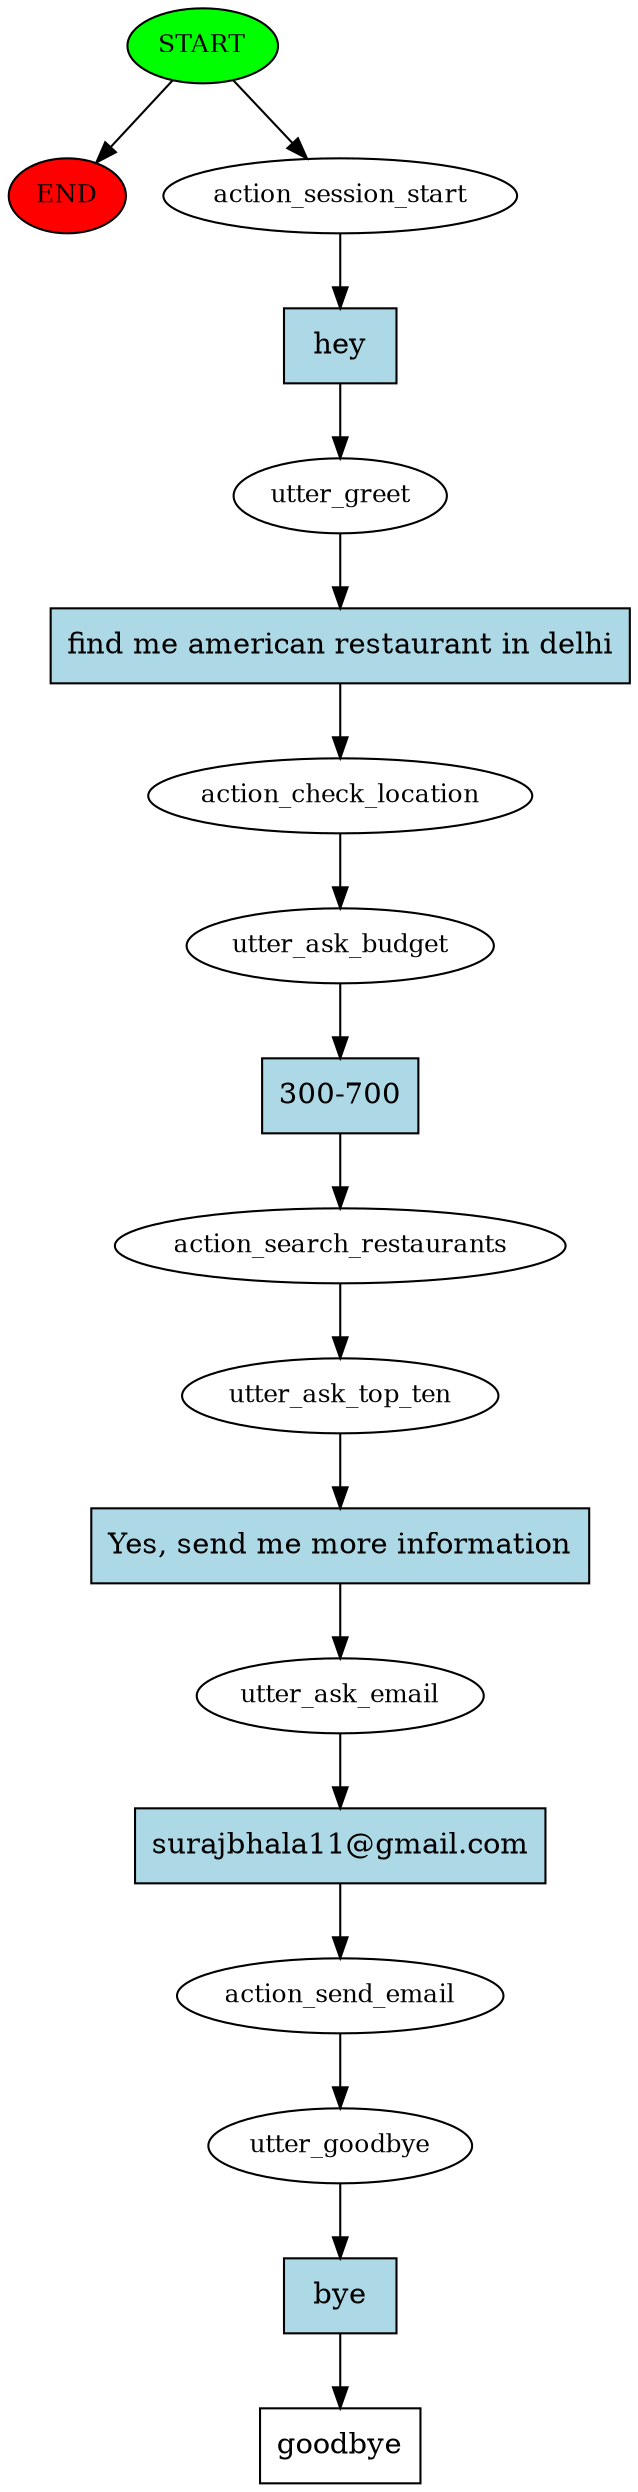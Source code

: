 digraph  {
0 [class="start active", fillcolor=green, fontsize=12, label=START, style=filled];
"-1" [class=end, fillcolor=red, fontsize=12, label=END, style=filled];
1 [class=active, fontsize=12, label=action_session_start];
2 [class=active, fontsize=12, label=utter_greet];
3 [class=active, fontsize=12, label=action_check_location];
4 [class=active, fontsize=12, label=utter_ask_budget];
5 [class=active, fontsize=12, label=action_search_restaurants];
6 [class=active, fontsize=12, label=utter_ask_top_ten];
7 [class=active, fontsize=12, label=utter_ask_email];
8 [class=active, fontsize=12, label=action_send_email];
9 [class=active, fontsize=12, label=utter_goodbye];
10 [class="intent dashed active", label=goodbye, shape=rect];
11 [class="intent active", fillcolor=lightblue, label=hey, shape=rect, style=filled];
12 [class="intent active", fillcolor=lightblue, label="find me american restaurant in delhi", shape=rect, style=filled];
13 [class="intent active", fillcolor=lightblue, label="300-700", shape=rect, style=filled];
14 [class="intent active", fillcolor=lightblue, label="Yes, send me more information", shape=rect, style=filled];
15 [class="intent active", fillcolor=lightblue, label="surajbhala11@gmail.com", shape=rect, style=filled];
16 [class="intent active", fillcolor=lightblue, label=bye, shape=rect, style=filled];
0 -> "-1"  [class="", key=NONE, label=""];
0 -> 1  [class=active, key=NONE, label=""];
1 -> 11  [class=active, key=0];
2 -> 12  [class=active, key=0];
3 -> 4  [class=active, key=NONE, label=""];
4 -> 13  [class=active, key=0];
5 -> 6  [class=active, key=NONE, label=""];
6 -> 14  [class=active, key=0];
7 -> 15  [class=active, key=0];
8 -> 9  [class=active, key=NONE, label=""];
9 -> 16  [class=active, key=0];
11 -> 2  [class=active, key=0];
12 -> 3  [class=active, key=0];
13 -> 5  [class=active, key=0];
14 -> 7  [class=active, key=0];
15 -> 8  [class=active, key=0];
16 -> 10  [class=active, key=0];
}

